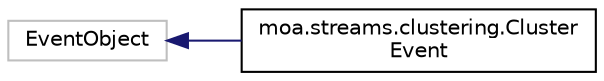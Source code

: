 digraph "Graphical Class Hierarchy"
{
 // LATEX_PDF_SIZE
  edge [fontname="Helvetica",fontsize="10",labelfontname="Helvetica",labelfontsize="10"];
  node [fontname="Helvetica",fontsize="10",shape=record];
  rankdir="LR";
  Node1018 [label="EventObject",height=0.2,width=0.4,color="grey75", fillcolor="white", style="filled",tooltip=" "];
  Node1018 -> Node0 [dir="back",color="midnightblue",fontsize="10",style="solid",fontname="Helvetica"];
  Node0 [label="moa.streams.clustering.Cluster\lEvent",height=0.2,width=0.4,color="black", fillcolor="white", style="filled",URL="$classmoa_1_1streams_1_1clustering_1_1_cluster_event.html",tooltip=" "];
}
